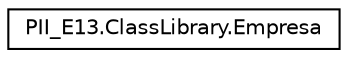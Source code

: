 digraph "Graphical Class Hierarchy"
{
 // INTERACTIVE_SVG=YES
 // LATEX_PDF_SIZE
  edge [fontname="Helvetica",fontsize="10",labelfontname="Helvetica",labelfontsize="10"];
  node [fontname="Helvetica",fontsize="10",shape=record];
  rankdir="LR";
  Node0 [label="PII_E13.ClassLibrary.Empresa",height=0.2,width=0.4,color="black", fillcolor="white", style="filled",URL="$classPII_E13.ClassLibrary_1_1Empresa.html",tooltip="Patrones y principios utilizados en esta clase: ISP ya que segmenta las operaciones de la interface e..."];
}
